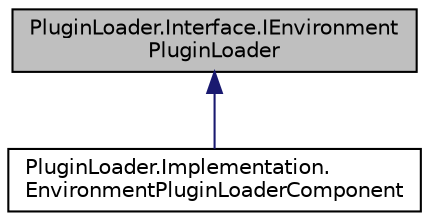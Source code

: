 digraph "PluginLoader.Interface.IEnvironmentPluginLoader"
{
  edge [fontname="Helvetica",fontsize="10",labelfontname="Helvetica",labelfontsize="10"];
  node [fontname="Helvetica",fontsize="10",shape=record];
  Node1 [label="PluginLoader.Interface.IEnvironment\lPluginLoader",height=0.2,width=0.4,color="black", fillcolor="grey75", style="filled" fontcolor="black"];
  Node1 -> Node2 [dir="back",color="midnightblue",fontsize="10",style="solid",fontname="Helvetica"];
  Node2 [label="PluginLoader.Implementation.\lEnvironmentPluginLoaderComponent",height=0.2,width=0.4,color="black", fillcolor="white", style="filled",URL="$class_plugin_loader_1_1_implementation_1_1_environment_plugin_loader_component.html"];
}

